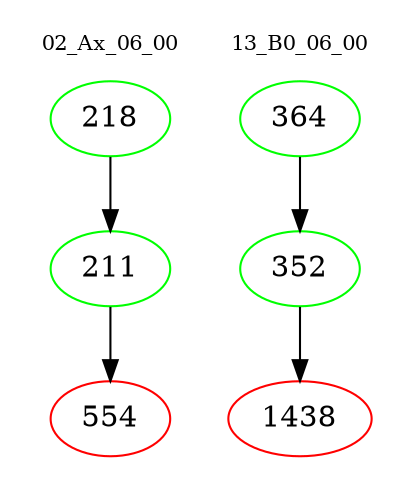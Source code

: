 digraph{
subgraph cluster_0 {
color = white
label = "02_Ax_06_00";
fontsize=10;
T0_218 [label="218", color="green"]
T0_218 -> T0_211 [color="black"]
T0_211 [label="211", color="green"]
T0_211 -> T0_554 [color="black"]
T0_554 [label="554", color="red"]
}
subgraph cluster_1 {
color = white
label = "13_B0_06_00";
fontsize=10;
T1_364 [label="364", color="green"]
T1_364 -> T1_352 [color="black"]
T1_352 [label="352", color="green"]
T1_352 -> T1_1438 [color="black"]
T1_1438 [label="1438", color="red"]
}
}
